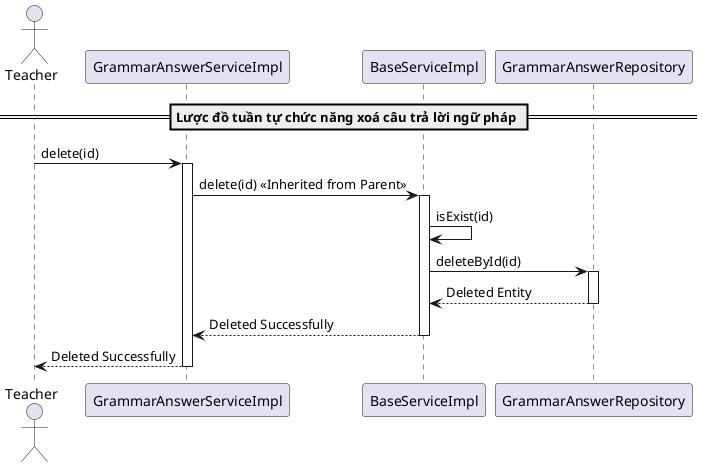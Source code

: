 @startuml deleteGrammarAnswer

actor Teacher
participant "GrammarAnswerServiceImpl" as GrammarAnswerService
participant "BaseServiceImpl" as BaseService
participant "GrammarAnswerRepository" as Repository

== Lược đồ tuần tự chức năng xoá câu trả lời ngữ pháp ==
Teacher -> GrammarAnswerService: delete(id)
activate GrammarAnswerService

GrammarAnswerService -> BaseService: delete(id) << Inherited from Parent >>
activate BaseService

BaseService -> BaseService: isExist(id)
BaseService -> Repository: deleteById(id)
activate Repository
Repository --> BaseService: Deleted Entity
deactivate Repository

BaseService --> GrammarAnswerService: Deleted Successfully
deactivate BaseService

GrammarAnswerService --> Teacher: Deleted Successfully
deactivate GrammarAnswerService

@enduml
